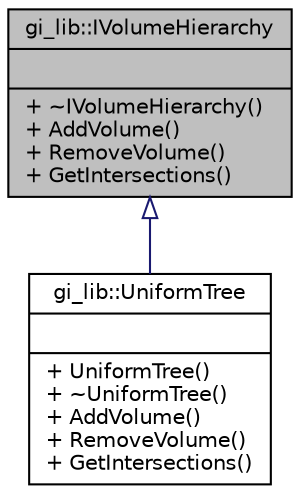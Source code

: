 digraph "gi_lib::IVolumeHierarchy"
{
  edge [fontname="Helvetica",fontsize="10",labelfontname="Helvetica",labelfontsize="10"];
  node [fontname="Helvetica",fontsize="10",shape=record];
  Node1 [label="{gi_lib::IVolumeHierarchy\n||+ ~IVolumeHierarchy()\l+ AddVolume()\l+ RemoveVolume()\l+ GetIntersections()\l}",height=0.2,width=0.4,color="black", fillcolor="grey75", style="filled", fontcolor="black"];
  Node1 -> Node2 [dir="back",color="midnightblue",fontsize="10",style="solid",arrowtail="onormal",fontname="Helvetica"];
  Node2 [label="{gi_lib::UniformTree\n||+ UniformTree()\l+ ~UniformTree()\l+ AddVolume()\l+ RemoveVolume()\l+ GetIntersections()\l}",height=0.2,width=0.4,color="black", fillcolor="white", style="filled",URL="$classgi__lib_1_1_uniform_tree.html",tooltip="Represents an uniform tree. The tree subdivides its domain in equally sized cells recursively..."];
}
